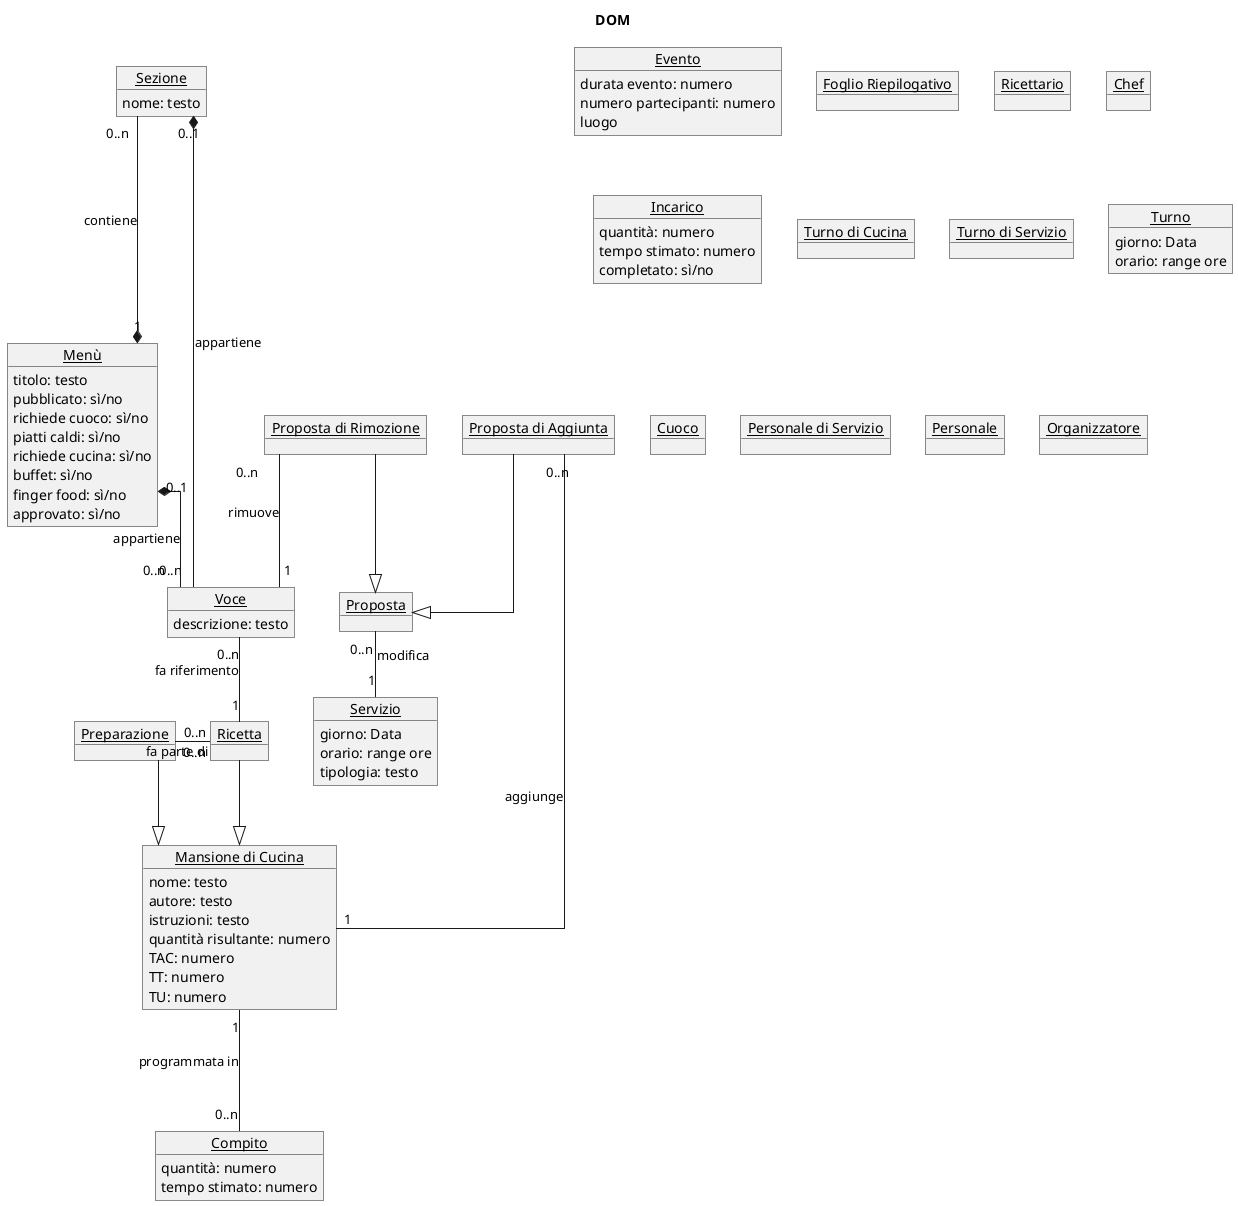 @startuml
skinparam Style strictuml
skinparam classAttributeIconSize 0
skinparam linetype polyline
skinparam linetype ortho

title DOM


object Sezione{
    nome: testo
}
object Menù{
    titolo: testo
    pubblicato: sì/no
    richiede cuoco: sì/no
    piatti caldi: sì/no
    richiede cucina: sì/no
    buffet: sì/no
    finger food: sì/no
    approvato: sì/no
}
object Voce{
    descrizione: testo
}
object Ricetta
object Preparazione
object "Mansione di Cucina" as Mansione{
    nome: testo
    autore: testo
    istruzioni: testo
    quantità risultante: numero
    TAC: numero
    TT: numero
    TU: numero
}
object Evento{
    durata evento: numero
    numero partecipanti: numero
    luogo
}
object Servizio{
    giorno: Data
    orario: range ore
    tipologia: testo
}
object "Foglio Riepilogativo" as Foglio
object Ricettario
object Chef
object Compito{
    quantità: numero
    tempo stimato: numero
}
object Incarico{
    quantità: numero
    tempo stimato: numero
    completato: sì/no
}
object "Turno di Cucina" as TurnoCucina
object "Turno di Servizio" as TurnoServizio
object Turno{
    giorno: Data
    orario: range ore
}
object Cuoco
object "Personale di Servizio" as PersonaleServizio
object Personale
object Organizzatore
object Proposta
object "Proposta di Aggiunta" as PropostaAggiunta
object "Proposta di Rimozione" as PropostaRimozione


Sezione "0..1" *-- "0..n" Voce: appartiene
Sezione "0..n" ---* "1" Menù : contiene
Menù "0..1" *-- "0..n" Voce: appartiene
Mansione "1" --- "0..n" Compito : programmata in
Voce "0..n" -- "1" Ricetta: fa riferimento
Preparazione "0..n" - "0..n" Ricetta: fa parte di
Preparazione -|> Mansione
Ricetta --|> Mansione
PropostaAggiunta --|> Proposta
PropostaRimozione --|> Proposta
PropostaAggiunta "0..n" - "1" Mansione: aggiunge
PropostaRimozione "0..n" -- "1" Voce: rimuove
Proposta "0..n" -- "1" Servizio: modifica
@enduml
